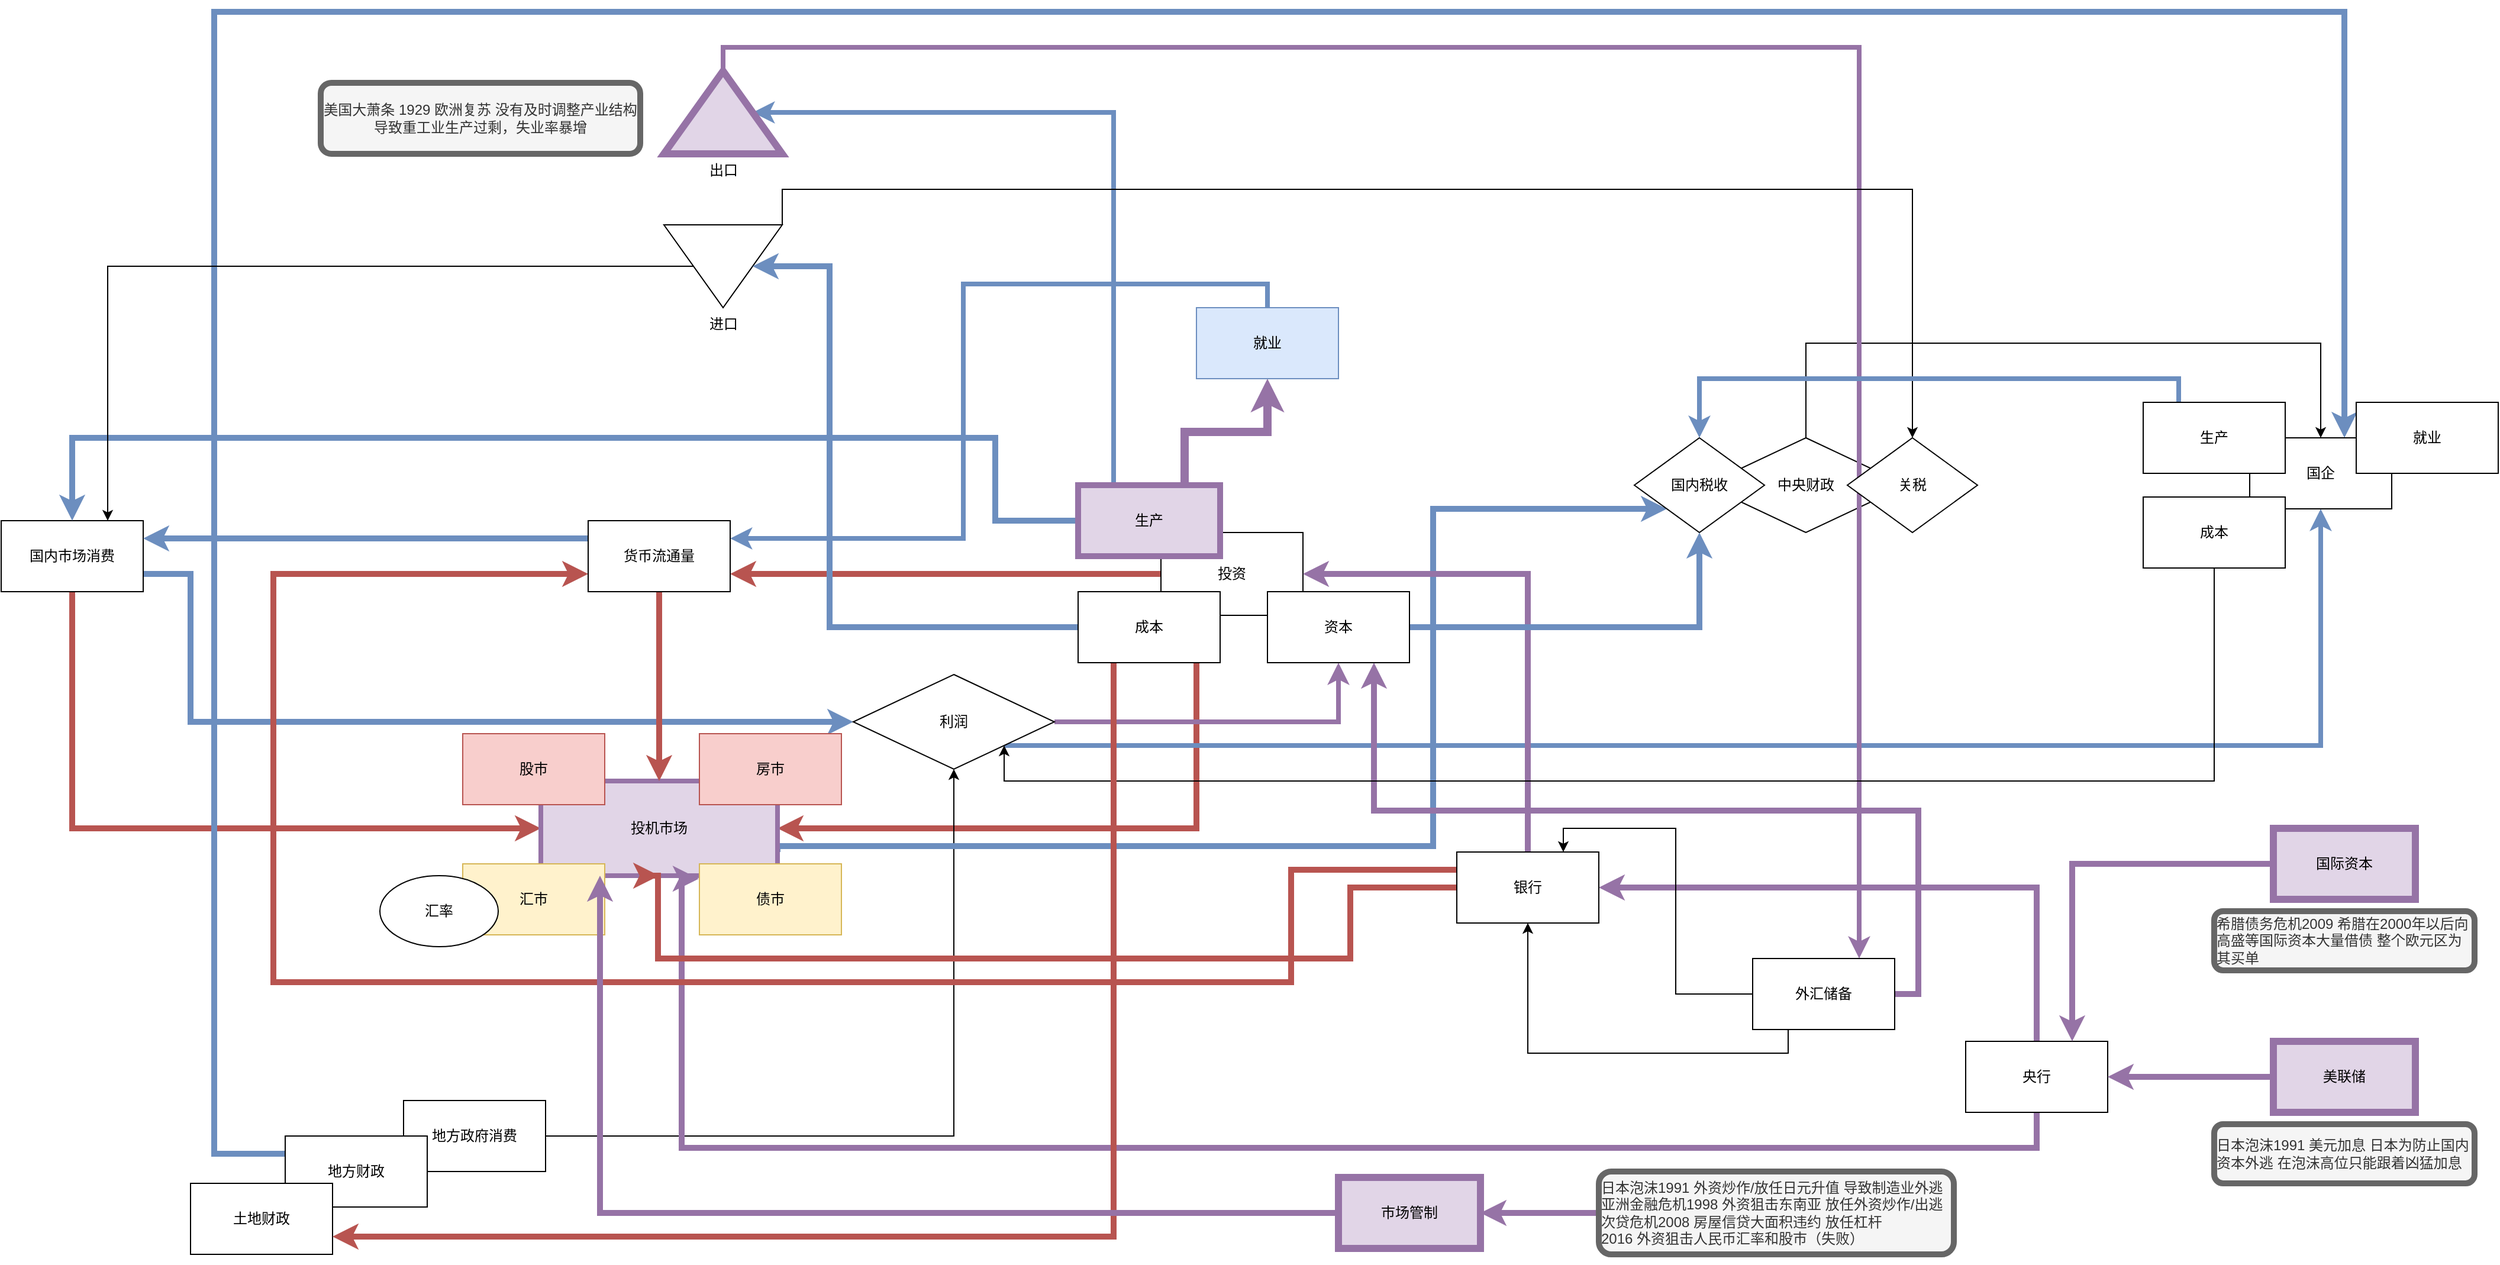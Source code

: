 <mxfile version="17.5.0" type="github">
  <diagram id="y3ov4KEdgeqS82IrDY-E" name="Page-1">
    <mxGraphModel dx="2426" dy="1322" grid="1" gridSize="10" guides="1" tooltips="1" connect="1" arrows="1" fold="1" page="1" pageScale="1" pageWidth="1920" pageHeight="1200" math="0" shadow="0">
      <root>
        <mxCell id="0" />
        <mxCell id="1" parent="0" />
        <mxCell id="VMast3j_ZkO6KQPAA_pW-15" style="edgeStyle=orthogonalEdgeStyle;rounded=0;orthogonalLoop=1;jettySize=auto;html=1;exitX=0.5;exitY=1;exitDx=0;exitDy=0;entryX=0;entryY=0.5;entryDx=0;entryDy=0;strokeWidth=5;fillColor=#f8cecc;strokeColor=#b85450;" edge="1" parent="1" source="1JpoMMPalMAsRspwO1MH-3" target="xp8aon5oBIo_WXoEedsB-10">
          <mxGeometry relative="1" as="geometry">
            <Array as="points">
              <mxPoint x="330" y="820" />
            </Array>
          </mxGeometry>
        </mxCell>
        <mxCell id="VMast3j_ZkO6KQPAA_pW-36" style="edgeStyle=orthogonalEdgeStyle;rounded=0;orthogonalLoop=1;jettySize=auto;html=1;exitX=1;exitY=0.75;exitDx=0;exitDy=0;entryX=0;entryY=0.5;entryDx=0;entryDy=0;strokeWidth=5;fillColor=#dae8fc;strokeColor=#6c8ebf;" edge="1" parent="1" source="1JpoMMPalMAsRspwO1MH-3" target="xp8aon5oBIo_WXoEedsB-3">
          <mxGeometry relative="1" as="geometry">
            <Array as="points">
              <mxPoint x="430" y="605" />
              <mxPoint x="430" y="730" />
            </Array>
          </mxGeometry>
        </mxCell>
        <mxCell id="1JpoMMPalMAsRspwO1MH-3" value="国内市场消费" style="rounded=0;whiteSpace=wrap;html=1;" parent="1" vertex="1">
          <mxGeometry x="270" y="560" width="120" height="60" as="geometry" />
        </mxCell>
        <mxCell id="xp8aon5oBIo_WXoEedsB-44" style="edgeStyle=orthogonalEdgeStyle;rounded=0;orthogonalLoop=1;jettySize=auto;html=1;exitX=0.25;exitY=1;exitDx=0;exitDy=0;entryX=1;entryY=0.5;entryDx=0;entryDy=0;fillColor=#f8cecc;strokeColor=#b85450;strokeWidth=5;" parent="1" source="1JpoMMPalMAsRspwO1MH-4" target="xp8aon5oBIo_WXoEedsB-10" edge="1">
          <mxGeometry relative="1" as="geometry" />
        </mxCell>
        <mxCell id="xp8aon5oBIo_WXoEedsB-88" style="edgeStyle=orthogonalEdgeStyle;rounded=0;orthogonalLoop=1;jettySize=auto;html=1;exitX=0;exitY=0.5;exitDx=0;exitDy=0;entryX=1;entryY=0.75;entryDx=0;entryDy=0;strokeWidth=5;fillColor=#f8cecc;strokeColor=#b85450;" parent="1" source="1JpoMMPalMAsRspwO1MH-4" target="xp8aon5oBIo_WXoEedsB-47" edge="1">
          <mxGeometry relative="1" as="geometry" />
        </mxCell>
        <mxCell id="1JpoMMPalMAsRspwO1MH-4" value="投资" style="rounded=0;whiteSpace=wrap;html=1;" parent="1" vertex="1">
          <mxGeometry x="1250" y="570" width="120" height="70" as="geometry" />
        </mxCell>
        <mxCell id="xp8aon5oBIo_WXoEedsB-56" style="edgeStyle=orthogonalEdgeStyle;rounded=0;orthogonalLoop=1;jettySize=auto;html=1;exitX=1;exitY=0.5;exitDx=0;exitDy=0;entryX=0.5;entryY=1;entryDx=0;entryDy=0;" parent="1" source="1JpoMMPalMAsRspwO1MH-5" target="xp8aon5oBIo_WXoEedsB-3" edge="1">
          <mxGeometry relative="1" as="geometry" />
        </mxCell>
        <mxCell id="1JpoMMPalMAsRspwO1MH-5" value="地方政府消费" style="rounded=0;whiteSpace=wrap;html=1;" parent="1" vertex="1">
          <mxGeometry x="610" y="1050" width="120" height="60" as="geometry" />
        </mxCell>
        <mxCell id="xp8aon5oBIo_WXoEedsB-89" style="edgeStyle=orthogonalEdgeStyle;rounded=0;orthogonalLoop=1;jettySize=auto;html=1;exitX=0;exitY=0.5;exitDx=0;exitDy=0;entryX=0.5;entryY=0;entryDx=0;entryDy=0;strokeWidth=5;fillColor=#dae8fc;strokeColor=#6c8ebf;" parent="1" source="xp8aon5oBIo_WXoEedsB-2" target="1JpoMMPalMAsRspwO1MH-3" edge="1">
          <mxGeometry relative="1" as="geometry">
            <Array as="points">
              <mxPoint x="1110" y="560" />
              <mxPoint x="1110" y="490" />
              <mxPoint x="330" y="490" />
            </Array>
          </mxGeometry>
        </mxCell>
        <mxCell id="VMast3j_ZkO6KQPAA_pW-1" style="edgeStyle=orthogonalEdgeStyle;rounded=0;orthogonalLoop=1;jettySize=auto;html=1;exitX=0.25;exitY=0;exitDx=0;exitDy=0;entryX=0;entryY=0;entryDx=75;entryDy=35;entryPerimeter=0;fillColor=#dae8fc;strokeColor=#6c8ebf;strokeWidth=4;" edge="1" parent="1" source="xp8aon5oBIo_WXoEedsB-2" target="xp8aon5oBIo_WXoEedsB-9">
          <mxGeometry relative="1" as="geometry">
            <Array as="points">
              <mxPoint x="1210" y="215" />
            </Array>
          </mxGeometry>
        </mxCell>
        <mxCell id="VMast3j_ZkO6KQPAA_pW-5" style="edgeStyle=orthogonalEdgeStyle;rounded=0;orthogonalLoop=1;jettySize=auto;html=1;exitX=0.75;exitY=0;exitDx=0;exitDy=0;entryX=0.5;entryY=1;entryDx=0;entryDy=0;strokeWidth=7;fillColor=#e1d5e7;strokeColor=#9673a6;" edge="1" parent="1" source="xp8aon5oBIo_WXoEedsB-2" target="xp8aon5oBIo_WXoEedsB-13">
          <mxGeometry relative="1" as="geometry" />
        </mxCell>
        <mxCell id="xp8aon5oBIo_WXoEedsB-2" value="生产" style="rounded=0;whiteSpace=wrap;html=1;fillColor=#e1d5e7;strokeColor=#9673a6;strokeWidth=5;" parent="1" vertex="1">
          <mxGeometry x="1180" y="530" width="120" height="60" as="geometry" />
        </mxCell>
        <mxCell id="xp8aon5oBIo_WXoEedsB-40" style="edgeStyle=orthogonalEdgeStyle;rounded=0;orthogonalLoop=1;jettySize=auto;html=1;exitX=1;exitY=0.5;exitDx=0;exitDy=0;entryX=0.5;entryY=1;entryDx=0;entryDy=0;fillColor=#e1d5e7;strokeColor=#9673a6;strokeWidth=4;" parent="1" source="xp8aon5oBIo_WXoEedsB-3" target="xp8aon5oBIo_WXoEedsB-39" edge="1">
          <mxGeometry relative="1" as="geometry">
            <Array as="points">
              <mxPoint x="1400" y="730" />
            </Array>
          </mxGeometry>
        </mxCell>
        <mxCell id="xp8aon5oBIo_WXoEedsB-64" style="edgeStyle=orthogonalEdgeStyle;rounded=0;orthogonalLoop=1;jettySize=auto;html=1;exitX=1;exitY=1;exitDx=0;exitDy=0;fillColor=#dae8fc;strokeColor=#6c8ebf;strokeWidth=4;" parent="1" source="xp8aon5oBIo_WXoEedsB-3" target="xp8aon5oBIo_WXoEedsB-57" edge="1">
          <mxGeometry relative="1" as="geometry" />
        </mxCell>
        <mxCell id="xp8aon5oBIo_WXoEedsB-3" value="利润" style="rhombus;whiteSpace=wrap;html=1;" parent="1" vertex="1">
          <mxGeometry x="990" y="690" width="170" height="80" as="geometry" />
        </mxCell>
        <mxCell id="xp8aon5oBIo_WXoEedsB-58" style="edgeStyle=orthogonalEdgeStyle;rounded=0;orthogonalLoop=1;jettySize=auto;html=1;exitX=0.5;exitY=0;exitDx=0;exitDy=0;entryX=0.5;entryY=0;entryDx=0;entryDy=0;" parent="1" source="xp8aon5oBIo_WXoEedsB-7" target="xp8aon5oBIo_WXoEedsB-57" edge="1">
          <mxGeometry relative="1" as="geometry">
            <Array as="points">
              <mxPoint x="1795" y="410" />
              <mxPoint x="2230" y="410" />
            </Array>
          </mxGeometry>
        </mxCell>
        <mxCell id="xp8aon5oBIo_WXoEedsB-7" value="中央财政" style="rhombus;whiteSpace=wrap;html=1;" parent="1" vertex="1">
          <mxGeometry x="1710" y="490" width="170" height="80" as="geometry" />
        </mxCell>
        <mxCell id="xp8aon5oBIo_WXoEedsB-96" style="edgeStyle=orthogonalEdgeStyle;rounded=0;orthogonalLoop=1;jettySize=auto;html=1;exitX=0;exitY=0;exitDx=50;exitDy=0;exitPerimeter=0;entryX=0.75;entryY=0;entryDx=0;entryDy=0;strokeWidth=4;fillColor=#e1d5e7;strokeColor=#9673a6;" parent="1" source="xp8aon5oBIo_WXoEedsB-9" target="xp8aon5oBIo_WXoEedsB-14" edge="1">
          <mxGeometry relative="1" as="geometry" />
        </mxCell>
        <mxCell id="xp8aon5oBIo_WXoEedsB-9" value="出口" style="verticalLabelPosition=bottom;verticalAlign=top;html=1;shape=mxgraph.basic.acute_triangle;dx=0.5;fillColor=#e1d5e7;strokeColor=#9673a6;strokeWidth=6;" parent="1" vertex="1">
          <mxGeometry x="830" y="180" width="100" height="70" as="geometry" />
        </mxCell>
        <mxCell id="VMast3j_ZkO6KQPAA_pW-20" style="edgeStyle=orthogonalEdgeStyle;rounded=0;orthogonalLoop=1;jettySize=auto;html=1;exitX=1;exitY=0.75;exitDx=0;exitDy=0;entryX=0;entryY=1;entryDx=0;entryDy=0;strokeWidth=5;fillColor=#dae8fc;strokeColor=#6c8ebf;" edge="1" parent="1" source="xp8aon5oBIo_WXoEedsB-10" target="xp8aon5oBIo_WXoEedsB-20">
          <mxGeometry relative="1" as="geometry">
            <Array as="points">
              <mxPoint x="1480" y="835" />
              <mxPoint x="1480" y="550" />
            </Array>
          </mxGeometry>
        </mxCell>
        <mxCell id="xp8aon5oBIo_WXoEedsB-10" value="投机市场" style="rounded=0;whiteSpace=wrap;html=1;fillColor=#e1d5e7;strokeColor=#9673a6;strokeWidth=4;" parent="1" vertex="1">
          <mxGeometry x="726" y="780" width="200" height="80" as="geometry" />
        </mxCell>
        <mxCell id="xp8aon5oBIo_WXoEedsB-55" style="edgeStyle=orthogonalEdgeStyle;rounded=0;orthogonalLoop=1;jettySize=auto;html=1;exitX=0.5;exitY=0;exitDx=0;exitDy=0;entryX=1;entryY=0.5;entryDx=0;entryDy=0;fillColor=#e1d5e7;strokeColor=#9673a6;strokeWidth=5;" parent="1" source="xp8aon5oBIo_WXoEedsB-11" target="xp8aon5oBIo_WXoEedsB-12" edge="1">
          <mxGeometry relative="1" as="geometry" />
        </mxCell>
        <mxCell id="VMast3j_ZkO6KQPAA_pW-8" style="edgeStyle=orthogonalEdgeStyle;rounded=0;orthogonalLoop=1;jettySize=auto;html=1;exitX=0.5;exitY=1;exitDx=0;exitDy=0;entryX=0.667;entryY=1.033;entryDx=0;entryDy=0;entryPerimeter=0;strokeWidth=5;fillColor=#e1d5e7;strokeColor=#9673a6;" edge="1" parent="1" source="xp8aon5oBIo_WXoEedsB-11" target="xp8aon5oBIo_WXoEedsB-10">
          <mxGeometry relative="1" as="geometry">
            <Array as="points">
              <mxPoint x="1990" y="1090" />
              <mxPoint x="845" y="1090" />
            </Array>
          </mxGeometry>
        </mxCell>
        <mxCell id="xp8aon5oBIo_WXoEedsB-11" value="央行" style="rounded=0;whiteSpace=wrap;html=1;" parent="1" vertex="1">
          <mxGeometry x="1930" y="1000" width="120" height="60" as="geometry" />
        </mxCell>
        <mxCell id="xp8aon5oBIo_WXoEedsB-42" style="edgeStyle=orthogonalEdgeStyle;rounded=0;orthogonalLoop=1;jettySize=auto;html=1;exitX=0.5;exitY=0;exitDx=0;exitDy=0;entryX=1;entryY=0.5;entryDx=0;entryDy=0;fillColor=#e1d5e7;strokeColor=#9673a6;strokeWidth=5;" parent="1" source="xp8aon5oBIo_WXoEedsB-12" target="1JpoMMPalMAsRspwO1MH-4" edge="1">
          <mxGeometry relative="1" as="geometry" />
        </mxCell>
        <mxCell id="xp8aon5oBIo_WXoEedsB-51" style="edgeStyle=orthogonalEdgeStyle;rounded=0;orthogonalLoop=1;jettySize=auto;html=1;exitX=0;exitY=0.5;exitDx=0;exitDy=0;entryX=0.5;entryY=1;entryDx=0;entryDy=0;fillColor=#f8cecc;strokeColor=#b85450;strokeWidth=5;" parent="1" source="xp8aon5oBIo_WXoEedsB-12" target="xp8aon5oBIo_WXoEedsB-10" edge="1">
          <mxGeometry relative="1" as="geometry">
            <Array as="points">
              <mxPoint x="1410" y="870" />
              <mxPoint x="1410" y="930" />
              <mxPoint x="825" y="930" />
            </Array>
          </mxGeometry>
        </mxCell>
        <mxCell id="xp8aon5oBIo_WXoEedsB-86" style="edgeStyle=orthogonalEdgeStyle;rounded=0;orthogonalLoop=1;jettySize=auto;html=1;exitX=0;exitY=0.25;exitDx=0;exitDy=0;entryX=0;entryY=0.75;entryDx=0;entryDy=0;strokeWidth=5;fillColor=#f8cecc;strokeColor=#b85450;" parent="1" source="xp8aon5oBIo_WXoEedsB-12" target="xp8aon5oBIo_WXoEedsB-47" edge="1">
          <mxGeometry relative="1" as="geometry">
            <Array as="points">
              <mxPoint x="1360" y="855" />
              <mxPoint x="1360" y="950" />
              <mxPoint x="500" y="950" />
              <mxPoint x="500" y="605" />
            </Array>
          </mxGeometry>
        </mxCell>
        <mxCell id="xp8aon5oBIo_WXoEedsB-12" value="银行" style="rounded=0;whiteSpace=wrap;html=1;" parent="1" vertex="1">
          <mxGeometry x="1500" y="840" width="120" height="60" as="geometry" />
        </mxCell>
        <mxCell id="VMast3j_ZkO6KQPAA_pW-2" style="edgeStyle=orthogonalEdgeStyle;rounded=0;orthogonalLoop=1;jettySize=auto;html=1;exitX=0.5;exitY=0;exitDx=0;exitDy=0;entryX=1;entryY=0.25;entryDx=0;entryDy=0;strokeWidth=4;fillColor=#dae8fc;strokeColor=#6c8ebf;" edge="1" parent="1" source="xp8aon5oBIo_WXoEedsB-13" target="xp8aon5oBIo_WXoEedsB-47">
          <mxGeometry relative="1" as="geometry" />
        </mxCell>
        <mxCell id="xp8aon5oBIo_WXoEedsB-13" value="就业" style="rounded=0;whiteSpace=wrap;html=1;fillColor=#dae8fc;strokeColor=#6c8ebf;" parent="1" vertex="1">
          <mxGeometry x="1280" y="380" width="120" height="60" as="geometry" />
        </mxCell>
        <mxCell id="xp8aon5oBIo_WXoEedsB-76" style="edgeStyle=orthogonalEdgeStyle;rounded=0;orthogonalLoop=1;jettySize=auto;html=1;entryX=0.75;entryY=0;entryDx=0;entryDy=0;" parent="1" source="xp8aon5oBIo_WXoEedsB-14" target="xp8aon5oBIo_WXoEedsB-12" edge="1">
          <mxGeometry relative="1" as="geometry" />
        </mxCell>
        <mxCell id="xp8aon5oBIo_WXoEedsB-84" style="edgeStyle=orthogonalEdgeStyle;rounded=0;orthogonalLoop=1;jettySize=auto;html=1;exitX=0.25;exitY=1;exitDx=0;exitDy=0;entryX=0.5;entryY=1;entryDx=0;entryDy=0;" parent="1" source="xp8aon5oBIo_WXoEedsB-14" target="xp8aon5oBIo_WXoEedsB-12" edge="1">
          <mxGeometry relative="1" as="geometry" />
        </mxCell>
        <mxCell id="VMast3j_ZkO6KQPAA_pW-37" style="edgeStyle=orthogonalEdgeStyle;rounded=0;orthogonalLoop=1;jettySize=auto;html=1;exitX=1;exitY=0.5;exitDx=0;exitDy=0;entryX=0.75;entryY=1;entryDx=0;entryDy=0;strokeWidth=5;fillColor=#e1d5e7;strokeColor=#9673a6;" edge="1" parent="1" source="xp8aon5oBIo_WXoEedsB-14" target="xp8aon5oBIo_WXoEedsB-39">
          <mxGeometry relative="1" as="geometry" />
        </mxCell>
        <mxCell id="xp8aon5oBIo_WXoEedsB-14" value="外汇储备" style="rounded=0;whiteSpace=wrap;html=1;" parent="1" vertex="1">
          <mxGeometry x="1750" y="930" width="120" height="60" as="geometry" />
        </mxCell>
        <mxCell id="VMast3j_ZkO6KQPAA_pW-34" style="edgeStyle=orthogonalEdgeStyle;rounded=0;orthogonalLoop=1;jettySize=auto;html=1;exitX=0;exitY=0.25;exitDx=0;exitDy=0;entryX=0.667;entryY=0;entryDx=0;entryDy=0;entryPerimeter=0;strokeWidth=5;fillColor=#dae8fc;strokeColor=#6c8ebf;" edge="1" parent="1" source="xp8aon5oBIo_WXoEedsB-16" target="xp8aon5oBIo_WXoEedsB-57">
          <mxGeometry relative="1" as="geometry">
            <Array as="points">
              <mxPoint x="450" y="1095" />
              <mxPoint x="450" y="130" />
              <mxPoint x="2250" y="130" />
            </Array>
          </mxGeometry>
        </mxCell>
        <mxCell id="xp8aon5oBIo_WXoEedsB-16" value="地方财政" style="rounded=0;whiteSpace=wrap;html=1;" parent="1" vertex="1">
          <mxGeometry x="510" y="1080" width="120" height="60" as="geometry" />
        </mxCell>
        <mxCell id="xp8aon5oBIo_WXoEedsB-17" value="土地财政" style="rounded=0;whiteSpace=wrap;html=1;" parent="1" vertex="1">
          <mxGeometry x="430" y="1120" width="120" height="60" as="geometry" />
        </mxCell>
        <mxCell id="xp8aon5oBIo_WXoEedsB-19" value="关税" style="rhombus;whiteSpace=wrap;html=1;" parent="1" vertex="1">
          <mxGeometry x="1830" y="490" width="110" height="80" as="geometry" />
        </mxCell>
        <mxCell id="xp8aon5oBIo_WXoEedsB-20" value="国内税收" style="rhombus;whiteSpace=wrap;html=1;" parent="1" vertex="1">
          <mxGeometry x="1650" y="490" width="110" height="80" as="geometry" />
        </mxCell>
        <mxCell id="xp8aon5oBIo_WXoEedsB-32" style="edgeStyle=orthogonalEdgeStyle;rounded=0;orthogonalLoop=1;jettySize=auto;html=1;exitX=0;exitY=0;exitDx=75;exitDy=35;exitPerimeter=0;entryX=0.75;entryY=0;entryDx=0;entryDy=0;" parent="1" source="xp8aon5oBIo_WXoEedsB-22" target="1JpoMMPalMAsRspwO1MH-3" edge="1">
          <mxGeometry relative="1" as="geometry" />
        </mxCell>
        <mxCell id="xp8aon5oBIo_WXoEedsB-66" style="edgeStyle=orthogonalEdgeStyle;rounded=0;orthogonalLoop=1;jettySize=auto;html=1;exitX=0;exitY=1;exitDx=0;exitDy=0;exitPerimeter=0;" parent="1" source="xp8aon5oBIo_WXoEedsB-22" target="xp8aon5oBIo_WXoEedsB-19" edge="1">
          <mxGeometry relative="1" as="geometry">
            <Array as="points">
              <mxPoint x="930" y="280" />
              <mxPoint x="1885" y="280" />
            </Array>
          </mxGeometry>
        </mxCell>
        <mxCell id="xp8aon5oBIo_WXoEedsB-22" value="进口" style="verticalLabelPosition=bottom;verticalAlign=top;html=1;shape=mxgraph.basic.acute_triangle;dx=0.5;direction=west;" parent="1" vertex="1">
          <mxGeometry x="830" y="310" width="100" height="70" as="geometry" />
        </mxCell>
        <mxCell id="xp8aon5oBIo_WXoEedsB-41" style="edgeStyle=orthogonalEdgeStyle;rounded=0;orthogonalLoop=1;jettySize=auto;html=1;exitX=1;exitY=0.5;exitDx=0;exitDy=0;entryX=0.5;entryY=1;entryDx=0;entryDy=0;fillColor=#dae8fc;strokeColor=#6c8ebf;strokeWidth=5;" parent="1" source="xp8aon5oBIo_WXoEedsB-39" target="xp8aon5oBIo_WXoEedsB-20" edge="1">
          <mxGeometry relative="1" as="geometry" />
        </mxCell>
        <mxCell id="xp8aon5oBIo_WXoEedsB-39" value="资本" style="rounded=0;whiteSpace=wrap;html=1;" parent="1" vertex="1">
          <mxGeometry x="1340" y="620" width="120" height="60" as="geometry" />
        </mxCell>
        <mxCell id="xp8aon5oBIo_WXoEedsB-50" style="edgeStyle=orthogonalEdgeStyle;rounded=0;orthogonalLoop=1;jettySize=auto;html=1;exitX=0.5;exitY=1;exitDx=0;exitDy=0;fillColor=#f8cecc;strokeColor=#b85450;strokeWidth=5;entryX=0.5;entryY=0;entryDx=0;entryDy=0;" parent="1" source="xp8aon5oBIo_WXoEedsB-47" target="xp8aon5oBIo_WXoEedsB-10" edge="1">
          <mxGeometry relative="1" as="geometry">
            <Array as="points">
              <mxPoint x="825" y="710" />
              <mxPoint x="825" y="710" />
            </Array>
          </mxGeometry>
        </mxCell>
        <mxCell id="VMast3j_ZkO6KQPAA_pW-35" style="edgeStyle=orthogonalEdgeStyle;rounded=0;orthogonalLoop=1;jettySize=auto;html=1;exitX=0;exitY=0.25;exitDx=0;exitDy=0;entryX=1;entryY=0.25;entryDx=0;entryDy=0;strokeWidth=5;fillColor=#dae8fc;strokeColor=#6c8ebf;" edge="1" parent="1" source="xp8aon5oBIo_WXoEedsB-47" target="1JpoMMPalMAsRspwO1MH-3">
          <mxGeometry relative="1" as="geometry" />
        </mxCell>
        <mxCell id="xp8aon5oBIo_WXoEedsB-47" value="货币流通量" style="rounded=0;whiteSpace=wrap;html=1;" parent="1" vertex="1">
          <mxGeometry x="766" y="560" width="120" height="60" as="geometry" />
        </mxCell>
        <mxCell id="xp8aon5oBIo_WXoEedsB-57" value="国企" style="rounded=0;whiteSpace=wrap;html=1;" parent="1" vertex="1">
          <mxGeometry x="2170" y="490" width="120" height="60" as="geometry" />
        </mxCell>
        <mxCell id="xp8aon5oBIo_WXoEedsB-62" style="edgeStyle=orthogonalEdgeStyle;rounded=0;orthogonalLoop=1;jettySize=auto;html=1;exitX=0.5;exitY=1;exitDx=0;exitDy=0;entryX=1;entryY=1;entryDx=0;entryDy=0;" parent="1" source="xp8aon5oBIo_WXoEedsB-60" target="xp8aon5oBIo_WXoEedsB-3" edge="1">
          <mxGeometry relative="1" as="geometry">
            <Array as="points">
              <mxPoint x="2140" y="780" />
              <mxPoint x="1118" y="780" />
            </Array>
          </mxGeometry>
        </mxCell>
        <mxCell id="xp8aon5oBIo_WXoEedsB-60" value="成本" style="rounded=0;whiteSpace=wrap;html=1;" parent="1" vertex="1">
          <mxGeometry x="2080" y="540" width="120" height="60" as="geometry" />
        </mxCell>
        <mxCell id="xp8aon5oBIo_WXoEedsB-98" style="edgeStyle=orthogonalEdgeStyle;rounded=0;orthogonalLoop=1;jettySize=auto;html=1;exitX=0;exitY=0.5;exitDx=0;exitDy=0;entryX=0;entryY=0;entryDx=25;entryDy=35;entryPerimeter=0;strokeWidth=5;fillColor=#dae8fc;strokeColor=#6c8ebf;" parent="1" source="xp8aon5oBIo_WXoEedsB-61" target="xp8aon5oBIo_WXoEedsB-22" edge="1">
          <mxGeometry relative="1" as="geometry">
            <Array as="points">
              <mxPoint x="970" y="650" />
              <mxPoint x="970" y="345" />
            </Array>
          </mxGeometry>
        </mxCell>
        <mxCell id="xp8aon5oBIo_WXoEedsB-99" style="edgeStyle=orthogonalEdgeStyle;rounded=0;orthogonalLoop=1;jettySize=auto;html=1;exitX=0.25;exitY=1;exitDx=0;exitDy=0;entryX=1;entryY=0.75;entryDx=0;entryDy=0;strokeWidth=5;fillColor=#f8cecc;strokeColor=#b85450;" parent="1" source="xp8aon5oBIo_WXoEedsB-61" target="xp8aon5oBIo_WXoEedsB-17" edge="1">
          <mxGeometry relative="1" as="geometry" />
        </mxCell>
        <mxCell id="xp8aon5oBIo_WXoEedsB-61" value="成本" style="rounded=0;whiteSpace=wrap;html=1;" parent="1" vertex="1">
          <mxGeometry x="1180" y="620" width="120" height="60" as="geometry" />
        </mxCell>
        <mxCell id="xp8aon5oBIo_WXoEedsB-72" value="股市" style="rounded=0;whiteSpace=wrap;html=1;fillColor=#f8cecc;strokeColor=#b85450;" parent="1" vertex="1">
          <mxGeometry x="660" y="740" width="120" height="60" as="geometry" />
        </mxCell>
        <mxCell id="xp8aon5oBIo_WXoEedsB-73" value="房市" style="rounded=0;whiteSpace=wrap;html=1;fillColor=#f8cecc;strokeColor=#b85450;" parent="1" vertex="1">
          <mxGeometry x="860" y="740" width="120" height="60" as="geometry" />
        </mxCell>
        <mxCell id="xp8aon5oBIo_WXoEedsB-74" value="汇市" style="rounded=0;whiteSpace=wrap;html=1;fillColor=#fff2cc;strokeColor=#d6b656;" parent="1" vertex="1">
          <mxGeometry x="660" y="850" width="120" height="60" as="geometry" />
        </mxCell>
        <mxCell id="xp8aon5oBIo_WXoEedsB-77" value="就业" style="rounded=0;whiteSpace=wrap;html=1;" parent="1" vertex="1">
          <mxGeometry x="2260" y="460" width="120" height="60" as="geometry" />
        </mxCell>
        <mxCell id="xp8aon5oBIo_WXoEedsB-79" style="edgeStyle=orthogonalEdgeStyle;rounded=0;orthogonalLoop=1;jettySize=auto;html=1;exitX=0.25;exitY=0;exitDx=0;exitDy=0;entryX=0.5;entryY=0;entryDx=0;entryDy=0;fillColor=#dae8fc;strokeColor=#6c8ebf;strokeWidth=4;" parent="1" source="xp8aon5oBIo_WXoEedsB-78" target="xp8aon5oBIo_WXoEedsB-20" edge="1">
          <mxGeometry relative="1" as="geometry" />
        </mxCell>
        <mxCell id="xp8aon5oBIo_WXoEedsB-78" value="生产" style="rounded=0;whiteSpace=wrap;html=1;" parent="1" vertex="1">
          <mxGeometry x="2080" y="460" width="120" height="60" as="geometry" />
        </mxCell>
        <mxCell id="xp8aon5oBIo_WXoEedsB-80" value="债市" style="rounded=0;whiteSpace=wrap;html=1;fillColor=#fff2cc;strokeColor=#d6b656;" parent="1" vertex="1">
          <mxGeometry x="860" y="850" width="120" height="60" as="geometry" />
        </mxCell>
        <mxCell id="VMast3j_ZkO6KQPAA_pW-18" value="美国大萧条 1929 欧洲复苏 没有及时调整产业结构导致重工业生产过剩，失业率暴增" style="rounded=1;whiteSpace=wrap;html=1;strokeWidth=5;fillColor=#f5f5f5;fontColor=#333333;strokeColor=#666666;" vertex="1" parent="1">
          <mxGeometry x="540" y="190" width="270" height="60" as="geometry" />
        </mxCell>
        <mxCell id="VMast3j_ZkO6KQPAA_pW-30" style="edgeStyle=orthogonalEdgeStyle;rounded=0;orthogonalLoop=1;jettySize=auto;html=1;exitX=0;exitY=0.5;exitDx=0;exitDy=0;entryX=1;entryY=0.5;entryDx=0;entryDy=0;strokeWidth=5;fillColor=#e1d5e7;strokeColor=#9673a6;" edge="1" parent="1" source="VMast3j_ZkO6KQPAA_pW-19" target="VMast3j_ZkO6KQPAA_pW-29">
          <mxGeometry relative="1" as="geometry" />
        </mxCell>
        <mxCell id="VMast3j_ZkO6KQPAA_pW-19" value="&lt;div align=&quot;left&quot;&gt;&lt;br&gt;&lt;/div&gt;&lt;div align=&quot;left&quot;&gt;日本泡沫1991 外资炒作/放任日元升值 导致制造业外逃&lt;br&gt;&lt;/div&gt;&lt;div align=&quot;left&quot;&gt;亚洲金融危机1998 外资狙击东南亚 放任外资炒作/出逃&lt;/div&gt;&lt;div align=&quot;left&quot;&gt;次贷危机2008 房屋信贷大面积违约 放任杠杆&lt;/div&gt;&lt;div align=&quot;left&quot;&gt;2016 外资狙击人民币汇率和股市（失败）&lt;br&gt;&lt;/div&gt;&lt;div align=&quot;left&quot;&gt;&lt;br&gt;&lt;/div&gt;" style="rounded=1;whiteSpace=wrap;html=1;strokeWidth=5;fillColor=#f5f5f5;strokeColor=#666666;fontColor=#333333;align=left;" vertex="1" parent="1">
          <mxGeometry x="1620" y="1110" width="300" height="70" as="geometry" />
        </mxCell>
        <mxCell id="VMast3j_ZkO6KQPAA_pW-23" value="日本泡沫1991 美元加息 日本为防止国内资本外逃 在泡沫高位只能跟着凶猛加息" style="rounded=1;whiteSpace=wrap;html=1;strokeWidth=5;fillColor=#f5f5f5;strokeColor=#666666;fontColor=#333333;align=left;" vertex="1" parent="1">
          <mxGeometry x="2140" y="1070" width="220" height="50" as="geometry" />
        </mxCell>
        <mxCell id="VMast3j_ZkO6KQPAA_pW-25" style="edgeStyle=orthogonalEdgeStyle;rounded=0;orthogonalLoop=1;jettySize=auto;html=1;exitX=0;exitY=0.5;exitDx=0;exitDy=0;entryX=1;entryY=0.5;entryDx=0;entryDy=0;strokeWidth=5;fillColor=#e1d5e7;strokeColor=#9673a6;" edge="1" parent="1" source="VMast3j_ZkO6KQPAA_pW-24" target="xp8aon5oBIo_WXoEedsB-11">
          <mxGeometry relative="1" as="geometry" />
        </mxCell>
        <mxCell id="VMast3j_ZkO6KQPAA_pW-24" value="美联储" style="rounded=0;whiteSpace=wrap;html=1;strokeWidth=6;fillColor=#e1d5e7;strokeColor=#9673a6;" vertex="1" parent="1">
          <mxGeometry x="2190" y="1000" width="120" height="60" as="geometry" />
        </mxCell>
        <mxCell id="VMast3j_ZkO6KQPAA_pW-27" style="edgeStyle=orthogonalEdgeStyle;rounded=0;orthogonalLoop=1;jettySize=auto;html=1;exitX=0;exitY=0.5;exitDx=0;exitDy=0;entryX=0.75;entryY=0;entryDx=0;entryDy=0;strokeWidth=5;fillColor=#e1d5e7;strokeColor=#9673a6;" edge="1" parent="1" source="VMast3j_ZkO6KQPAA_pW-26" target="xp8aon5oBIo_WXoEedsB-11">
          <mxGeometry relative="1" as="geometry" />
        </mxCell>
        <mxCell id="VMast3j_ZkO6KQPAA_pW-26" value="国际资本" style="rounded=0;whiteSpace=wrap;html=1;strokeWidth=6;fillColor=#e1d5e7;strokeColor=#9673a6;" vertex="1" parent="1">
          <mxGeometry x="2190" y="820" width="120" height="60" as="geometry" />
        </mxCell>
        <mxCell id="VMast3j_ZkO6KQPAA_pW-28" value="希腊债务危机2009 希腊在2000年以后向高盛等国际资本大量借债 整个欧元区为其买单" style="rounded=1;whiteSpace=wrap;html=1;strokeWidth=5;fillColor=#f5f5f5;strokeColor=#666666;fontColor=#333333;align=left;" vertex="1" parent="1">
          <mxGeometry x="2140" y="890" width="220" height="50" as="geometry" />
        </mxCell>
        <mxCell id="VMast3j_ZkO6KQPAA_pW-31" style="edgeStyle=orthogonalEdgeStyle;rounded=0;orthogonalLoop=1;jettySize=auto;html=1;exitX=0;exitY=0.5;exitDx=0;exitDy=0;entryX=0.25;entryY=1;entryDx=0;entryDy=0;strokeWidth=5;fillColor=#e1d5e7;strokeColor=#9673a6;" edge="1" parent="1" source="VMast3j_ZkO6KQPAA_pW-29" target="xp8aon5oBIo_WXoEedsB-10">
          <mxGeometry relative="1" as="geometry" />
        </mxCell>
        <mxCell id="VMast3j_ZkO6KQPAA_pW-29" value="市场管制" style="rounded=0;whiteSpace=wrap;html=1;strokeWidth=6;fillColor=#e1d5e7;strokeColor=#9673a6;" vertex="1" parent="1">
          <mxGeometry x="1400" y="1115" width="120" height="60" as="geometry" />
        </mxCell>
        <mxCell id="xp8aon5oBIo_WXoEedsB-52" value="汇率" style="ellipse;whiteSpace=wrap;html=1;" parent="1" vertex="1">
          <mxGeometry x="590" y="860" width="100" height="60" as="geometry" />
        </mxCell>
      </root>
    </mxGraphModel>
  </diagram>
</mxfile>
